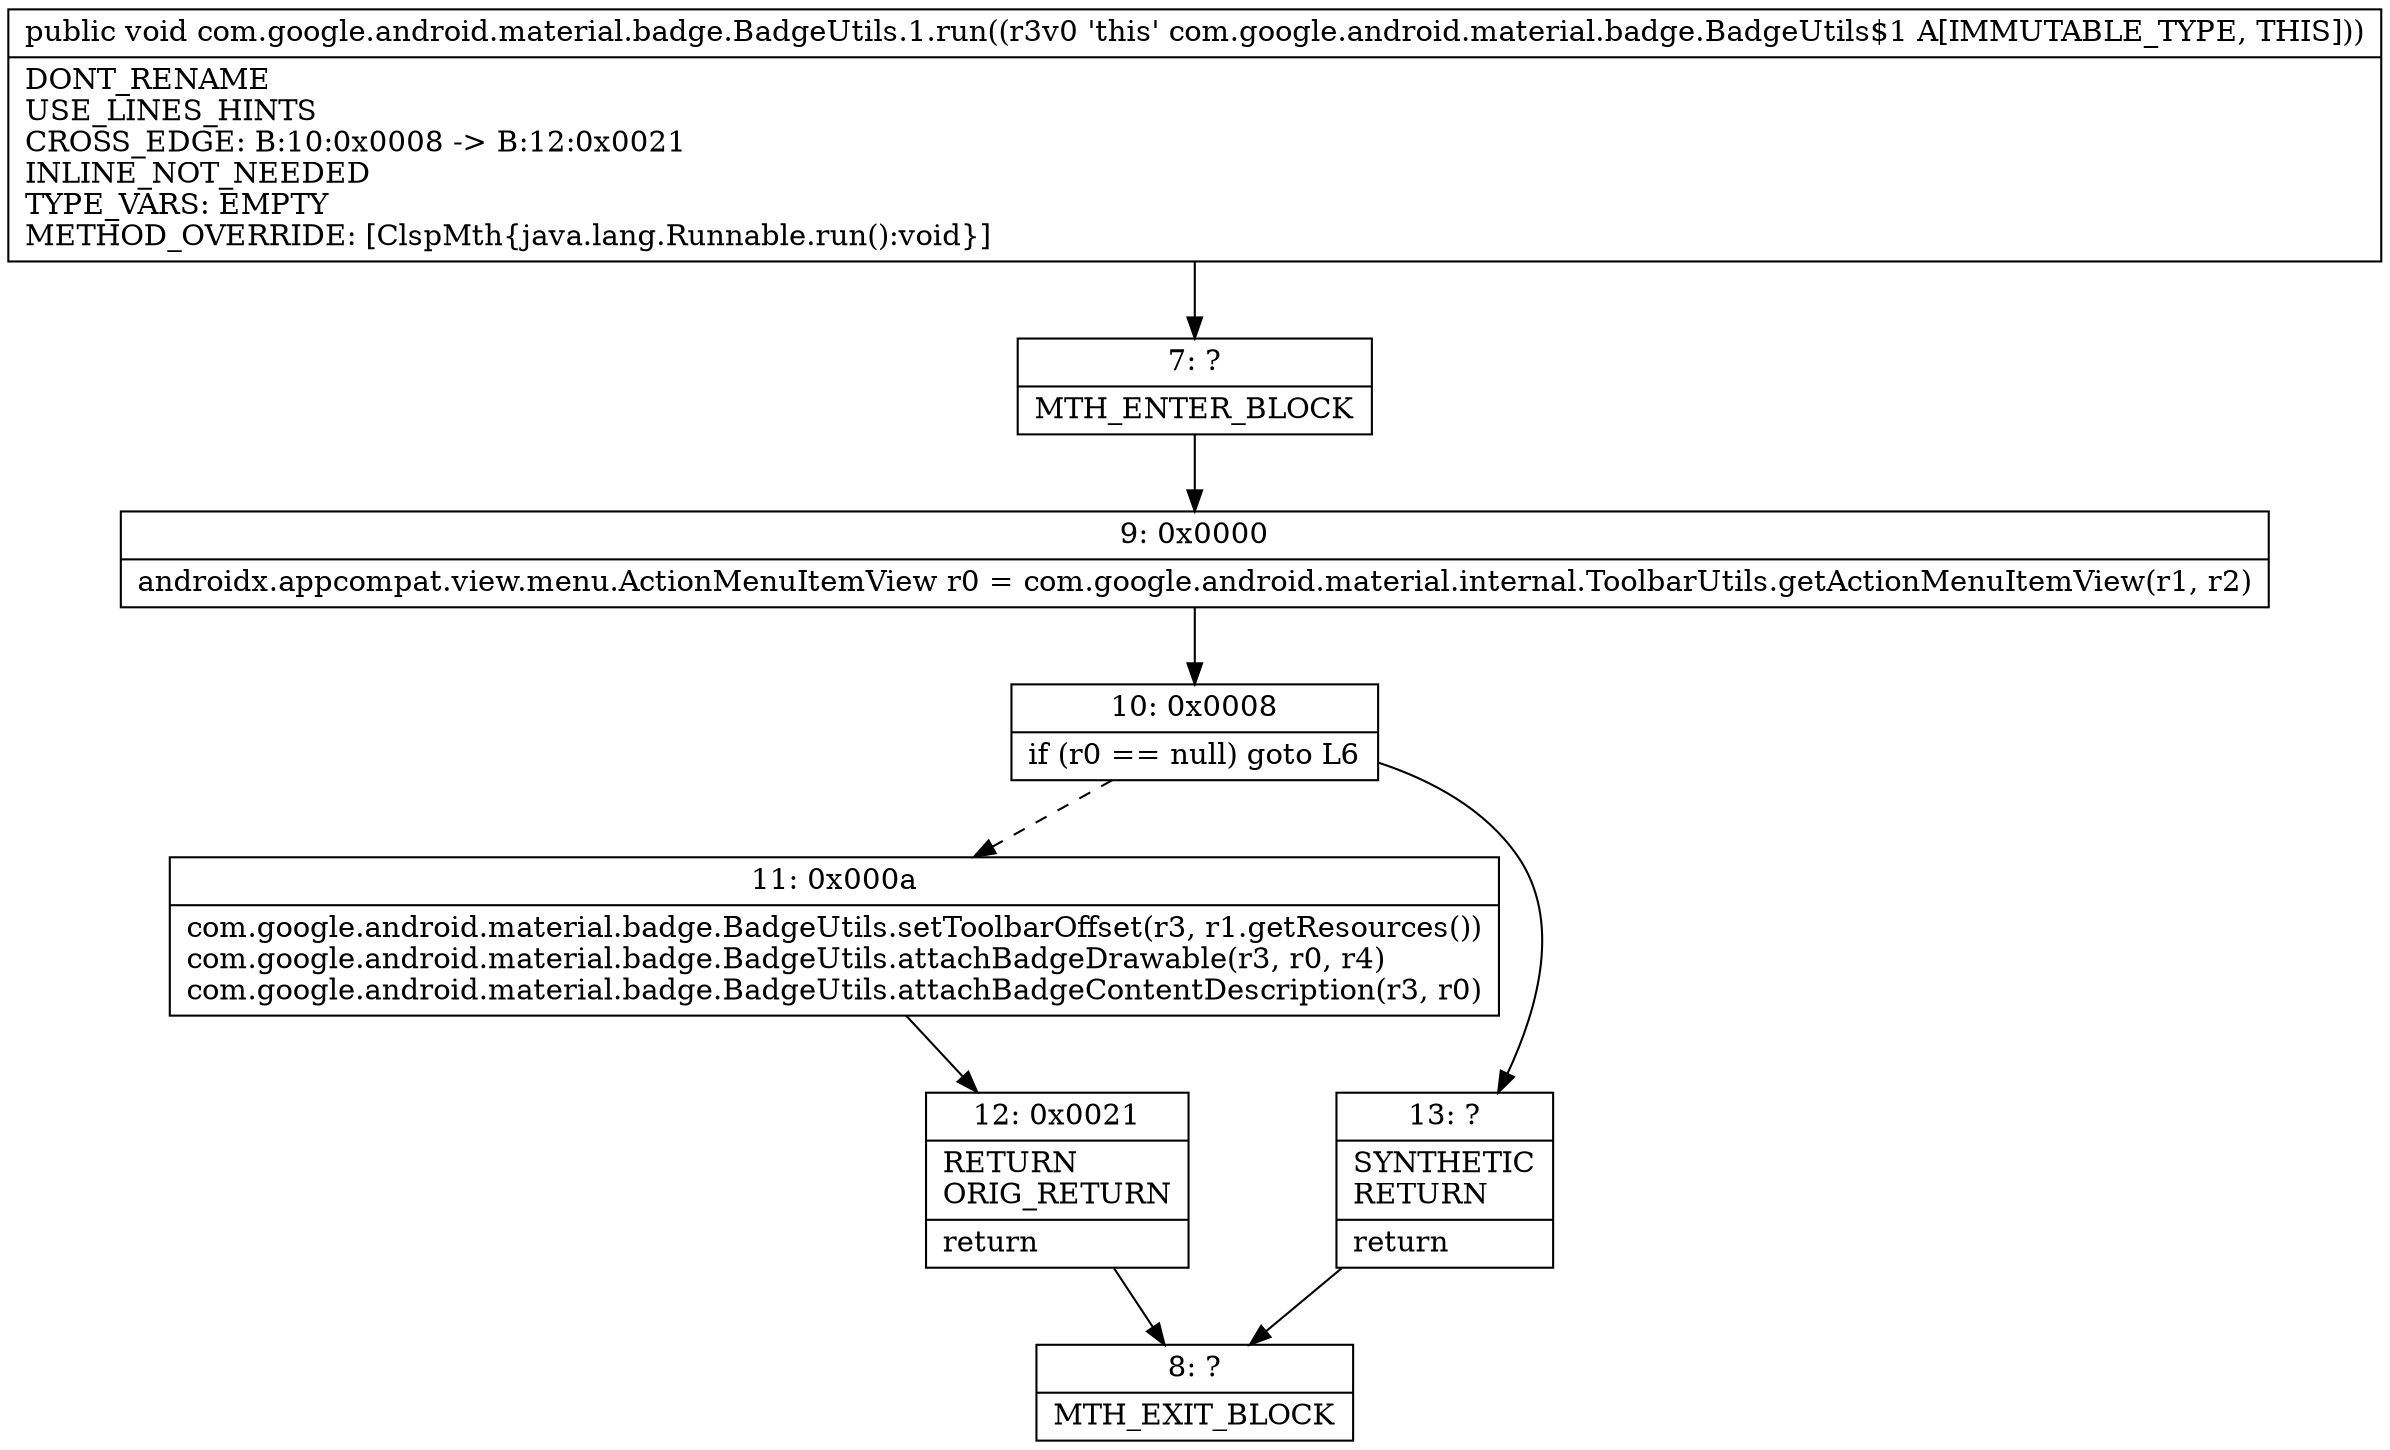 digraph "CFG forcom.google.android.material.badge.BadgeUtils.1.run()V" {
Node_7 [shape=record,label="{7\:\ ?|MTH_ENTER_BLOCK\l}"];
Node_9 [shape=record,label="{9\:\ 0x0000|androidx.appcompat.view.menu.ActionMenuItemView r0 = com.google.android.material.internal.ToolbarUtils.getActionMenuItemView(r1, r2)\l}"];
Node_10 [shape=record,label="{10\:\ 0x0008|if (r0 == null) goto L6\l}"];
Node_11 [shape=record,label="{11\:\ 0x000a|com.google.android.material.badge.BadgeUtils.setToolbarOffset(r3, r1.getResources())\lcom.google.android.material.badge.BadgeUtils.attachBadgeDrawable(r3, r0, r4)\lcom.google.android.material.badge.BadgeUtils.attachBadgeContentDescription(r3, r0)\l}"];
Node_12 [shape=record,label="{12\:\ 0x0021|RETURN\lORIG_RETURN\l|return\l}"];
Node_8 [shape=record,label="{8\:\ ?|MTH_EXIT_BLOCK\l}"];
Node_13 [shape=record,label="{13\:\ ?|SYNTHETIC\lRETURN\l|return\l}"];
MethodNode[shape=record,label="{public void com.google.android.material.badge.BadgeUtils.1.run((r3v0 'this' com.google.android.material.badge.BadgeUtils$1 A[IMMUTABLE_TYPE, THIS]))  | DONT_RENAME\lUSE_LINES_HINTS\lCROSS_EDGE: B:10:0x0008 \-\> B:12:0x0021\lINLINE_NOT_NEEDED\lTYPE_VARS: EMPTY\lMETHOD_OVERRIDE: [ClspMth\{java.lang.Runnable.run():void\}]\l}"];
MethodNode -> Node_7;Node_7 -> Node_9;
Node_9 -> Node_10;
Node_10 -> Node_11[style=dashed];
Node_10 -> Node_13;
Node_11 -> Node_12;
Node_12 -> Node_8;
Node_13 -> Node_8;
}

